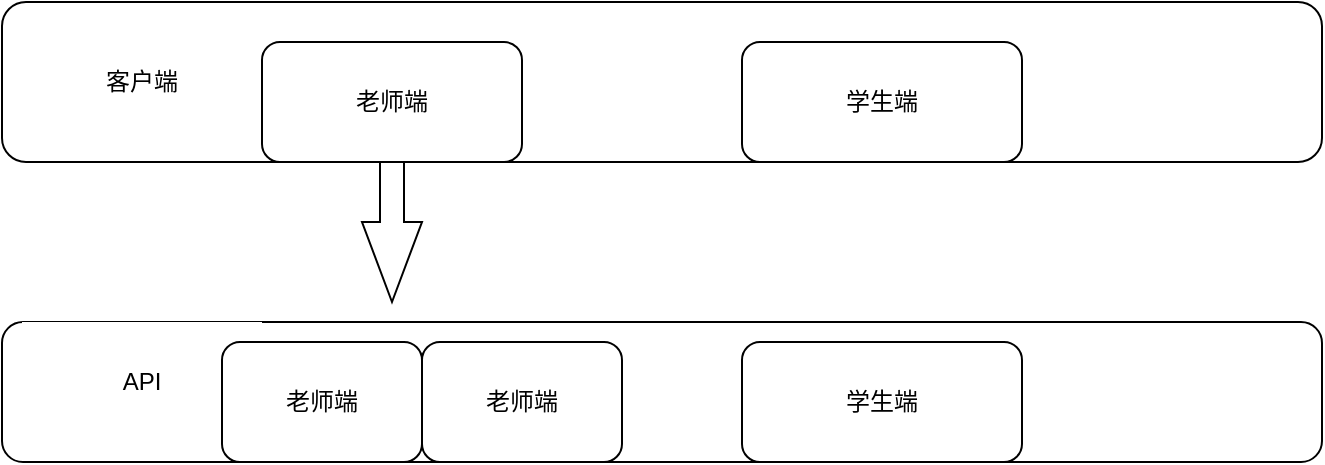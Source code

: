 <mxfile version="21.3.8" type="github">
  <diagram name="第 1 页" id="KlaEcMoT_6uGz8R-hTSm">
    <mxGraphModel dx="1194" dy="766" grid="1" gridSize="10" guides="1" tooltips="1" connect="1" arrows="1" fold="1" page="1" pageScale="1" pageWidth="827" pageHeight="1169" math="0" shadow="0">
      <root>
        <mxCell id="0" />
        <mxCell id="1" parent="0" />
        <mxCell id="tTuv5gBcjcctEC48tBbI-1" value="" style="rounded=1;whiteSpace=wrap;html=1;" vertex="1" parent="1">
          <mxGeometry x="200" y="310" width="660" height="80" as="geometry" />
        </mxCell>
        <mxCell id="tTuv5gBcjcctEC48tBbI-2" value="客户端" style="rounded=0;whiteSpace=wrap;html=1;strokeColor=none;" vertex="1" parent="1">
          <mxGeometry x="210" y="320" width="120" height="60" as="geometry" />
        </mxCell>
        <mxCell id="tTuv5gBcjcctEC48tBbI-5" value="老师端" style="rounded=1;whiteSpace=wrap;html=1;" vertex="1" parent="1">
          <mxGeometry x="330" y="330" width="130" height="60" as="geometry" />
        </mxCell>
        <mxCell id="tTuv5gBcjcctEC48tBbI-6" value="学生端" style="rounded=1;whiteSpace=wrap;html=1;" vertex="1" parent="1">
          <mxGeometry x="570" y="330" width="140" height="60" as="geometry" />
        </mxCell>
        <mxCell id="tTuv5gBcjcctEC48tBbI-7" value="" style="rounded=1;whiteSpace=wrap;html=1;" vertex="1" parent="1">
          <mxGeometry x="200" y="470" width="660" height="70" as="geometry" />
        </mxCell>
        <mxCell id="tTuv5gBcjcctEC48tBbI-8" value="API" style="rounded=0;whiteSpace=wrap;html=1;strokeColor=none;" vertex="1" parent="1">
          <mxGeometry x="210" y="470" width="120" height="60" as="geometry" />
        </mxCell>
        <mxCell id="tTuv5gBcjcctEC48tBbI-12" value="" style="html=1;shadow=0;dashed=0;align=center;verticalAlign=middle;shape=mxgraph.arrows2.arrow;dy=0.6;dx=40;direction=south;notch=0;" vertex="1" parent="1">
          <mxGeometry x="380" y="390" width="30" height="70" as="geometry" />
        </mxCell>
        <mxCell id="tTuv5gBcjcctEC48tBbI-13" value="老师端" style="rounded=1;whiteSpace=wrap;html=1;" vertex="1" parent="1">
          <mxGeometry x="310" y="480" width="100" height="60" as="geometry" />
        </mxCell>
        <mxCell id="tTuv5gBcjcctEC48tBbI-14" value="老师端" style="rounded=1;whiteSpace=wrap;html=1;" vertex="1" parent="1">
          <mxGeometry x="410" y="480" width="100" height="60" as="geometry" />
        </mxCell>
        <mxCell id="tTuv5gBcjcctEC48tBbI-15" value="学生端" style="rounded=1;whiteSpace=wrap;html=1;" vertex="1" parent="1">
          <mxGeometry x="570" y="480" width="140" height="60" as="geometry" />
        </mxCell>
      </root>
    </mxGraphModel>
  </diagram>
</mxfile>
